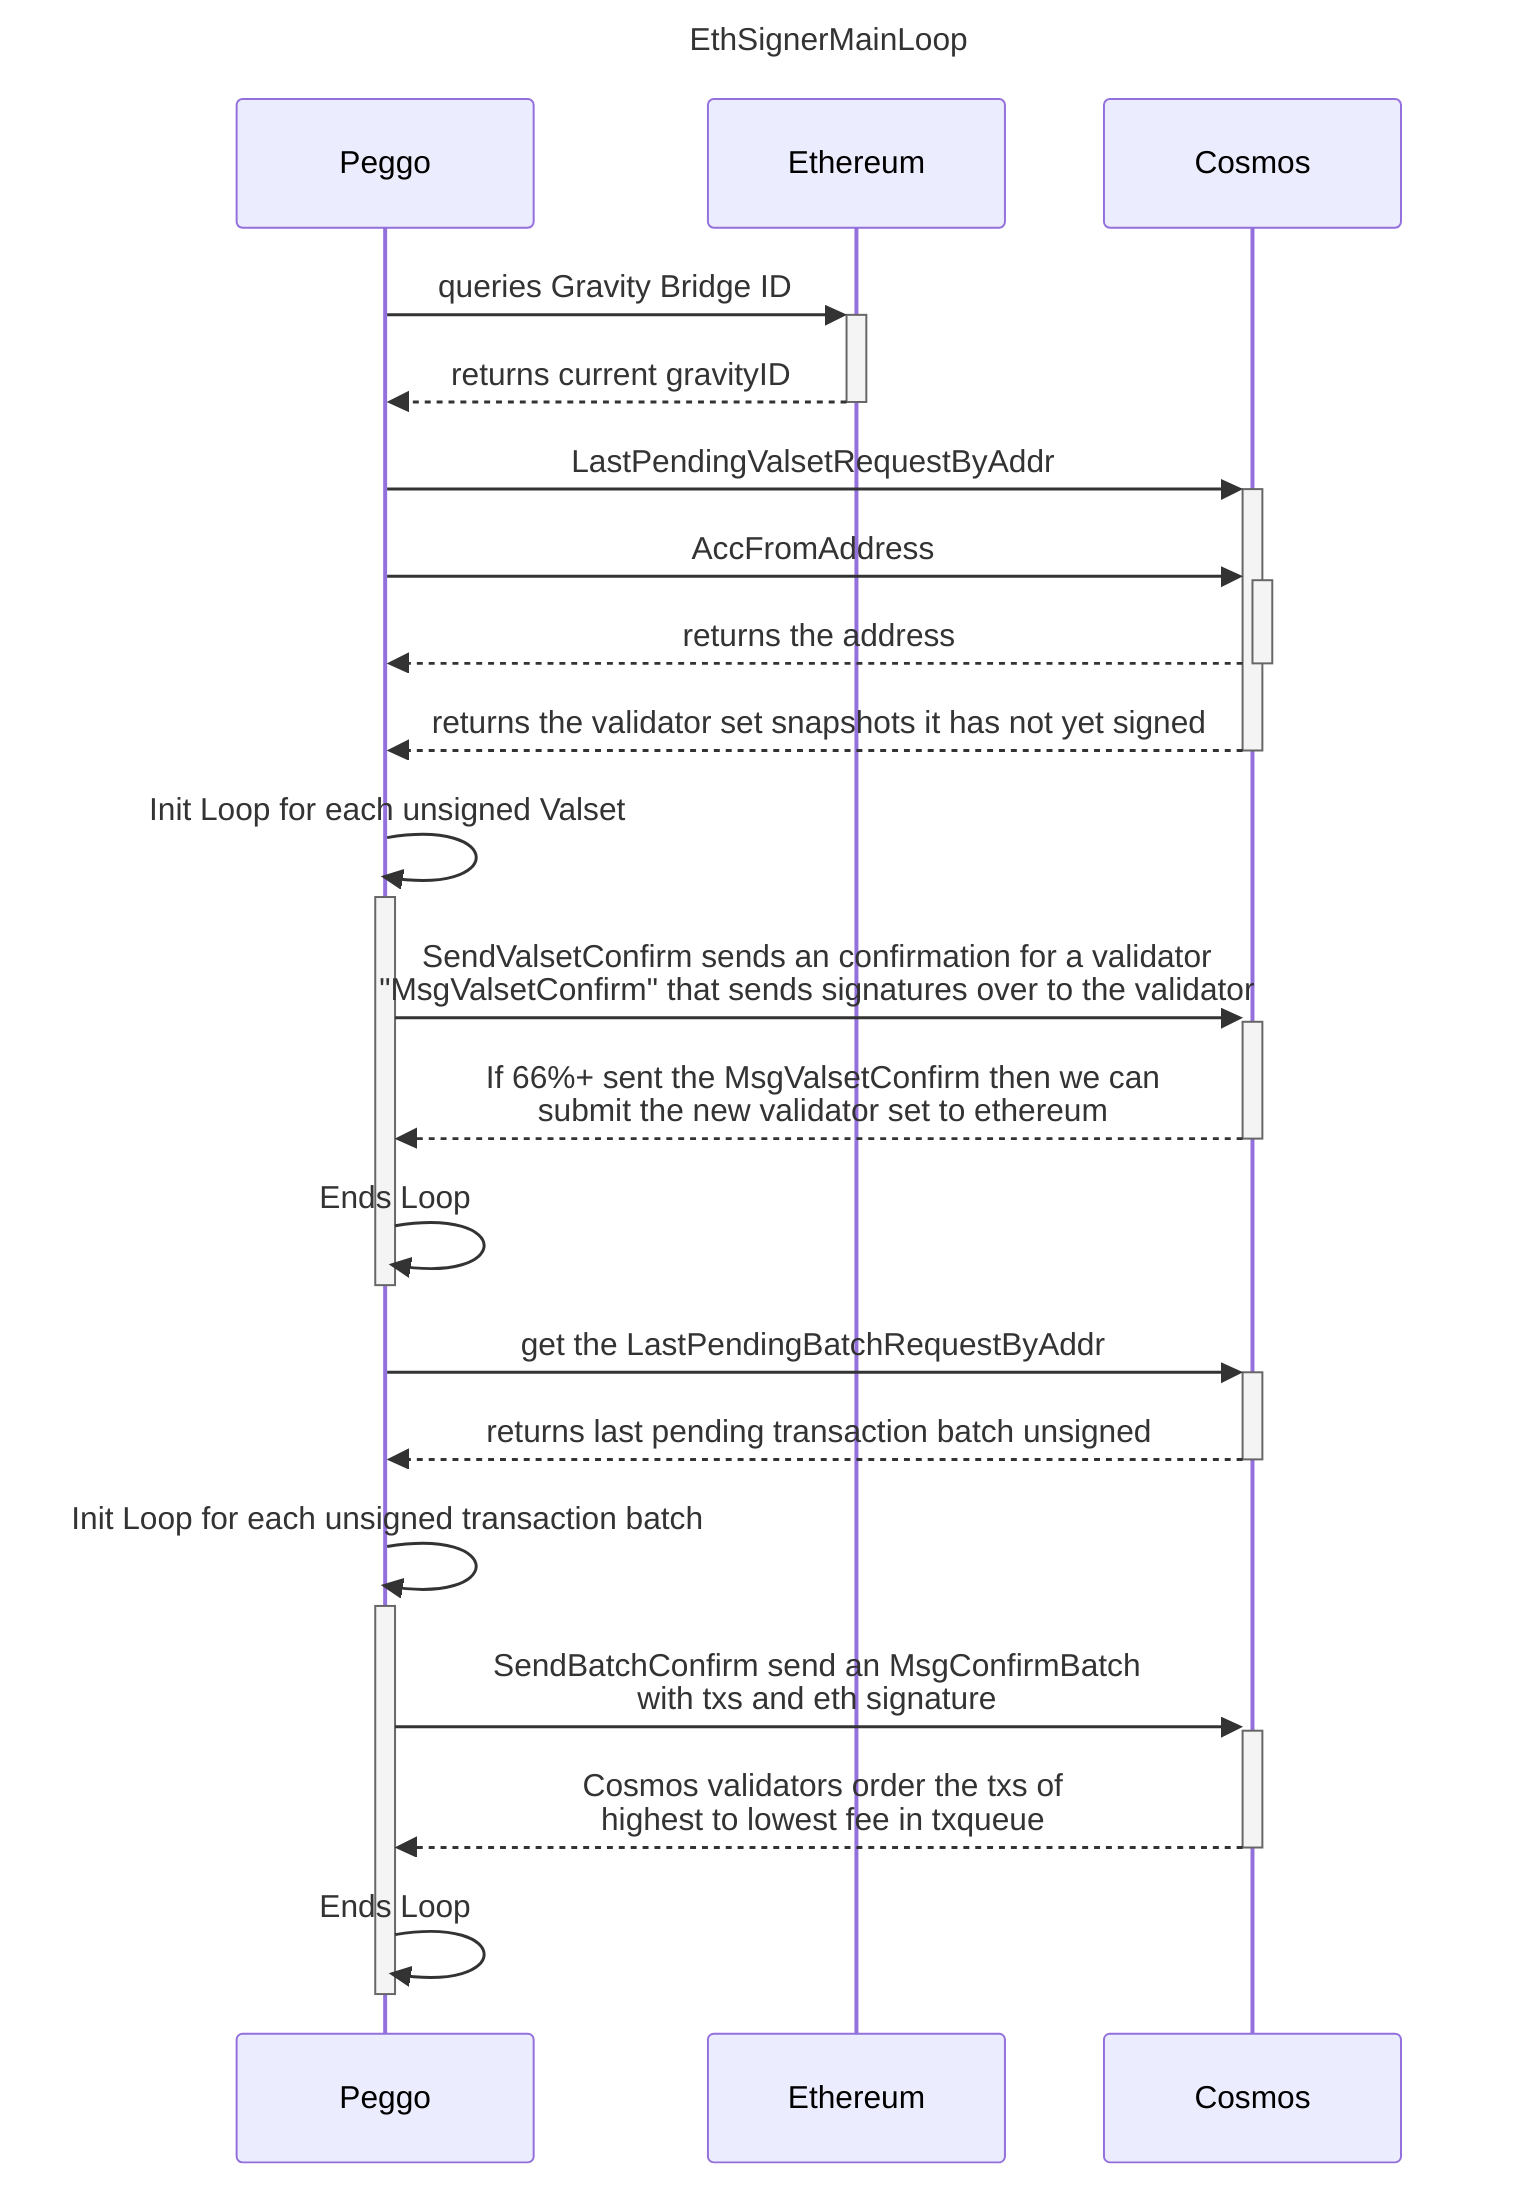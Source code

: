 sequenceDiagram
    title: EthSignerMainLoop

    Peggo->>+Ethereum: queries Gravity Bridge ID
    Ethereum-->>-Peggo: returns current gravityID

    Peggo->>+Cosmos: LastPendingValsetRequestByAddr
        Peggo->>+Cosmos: AccFromAddress
        Cosmos-->>-Peggo: returns the address
    Cosmos-->>-Peggo: returns the validator set snapshots it has not yet signed

    Peggo->>+Peggo: Init Loop for each unsigned Valset
        Peggo->>+Cosmos: SendValsetConfirm sends an confirmation for a validator <br> "MsgValsetConfirm" that sends signatures over to the validator
        Cosmos-->>-Peggo: If 66%+ sent the MsgValsetConfirm then we can <br>submit the new validator set to ethereum
    Peggo->>-Peggo: Ends Loop

    Peggo->>+Cosmos: get the LastPendingBatchRequestByAddr
    Cosmos-->>-Peggo: returns last pending transaction batch unsigned

    Peggo->>+Peggo: Init Loop for each unsigned transaction batch
        Peggo->>+Cosmos: SendBatchConfirm send an MsgConfirmBatch<br> with txs and eth signature
        Cosmos-->>-Peggo: Cosmos validators order the txs of <br>highest to lowest fee in txqueue
    Peggo->>-Peggo: Ends Loop